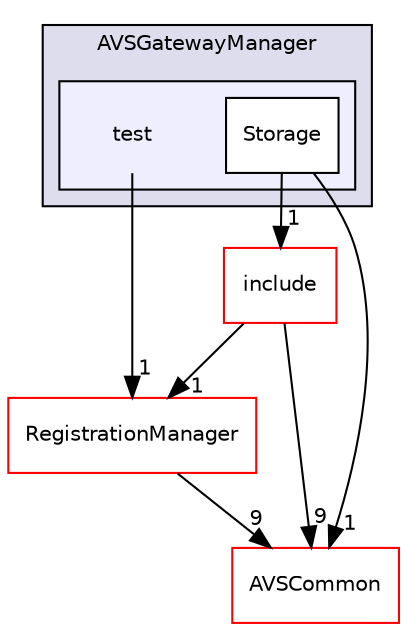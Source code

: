 digraph "/home/ANT.AMAZON.COM/womw/workplace/1.19_release/doxy/avs-device-sdk/AVSGatewayManager/test" {
  compound=true
  node [ fontsize="10", fontname="Helvetica"];
  edge [ labelfontsize="10", labelfontname="Helvetica"];
  subgraph clusterdir_393484519c59ac99088674c9b5ebc5b9 {
    graph [ bgcolor="#ddddee", pencolor="black", label="AVSGatewayManager" fontname="Helvetica", fontsize="10", URL="dir_393484519c59ac99088674c9b5ebc5b9.html"]
  subgraph clusterdir_3452ac387f4a812fbaa78b3d7d3fb653 {
    graph [ bgcolor="#eeeeff", pencolor="black", label="" URL="dir_3452ac387f4a812fbaa78b3d7d3fb653.html"];
    dir_3452ac387f4a812fbaa78b3d7d3fb653 [shape=plaintext label="test"];
    dir_f19d4533b867a1ef1fc916bbd03d7bc3 [shape=box label="Storage" color="black" fillcolor="white" style="filled" URL="dir_f19d4533b867a1ef1fc916bbd03d7bc3.html"];
  }
  }
  dir_93cb2441605e861868ee09096766059d [shape=box label="include" fillcolor="white" style="filled" color="red" URL="dir_93cb2441605e861868ee09096766059d.html"];
  dir_13e65effb2bde530b17b3d5eefcd0266 [shape=box label="AVSCommon" fillcolor="white" style="filled" color="red" URL="dir_13e65effb2bde530b17b3d5eefcd0266.html"];
  dir_b14333b5607b47fe7356eaa790107bd3 [shape=box label="RegistrationManager" fillcolor="white" style="filled" color="red" URL="dir_b14333b5607b47fe7356eaa790107bd3.html"];
  dir_93cb2441605e861868ee09096766059d->dir_13e65effb2bde530b17b3d5eefcd0266 [headlabel="9", labeldistance=1.5 headhref="dir_000140_000017.html"];
  dir_93cb2441605e861868ee09096766059d->dir_b14333b5607b47fe7356eaa790107bd3 [headlabel="1", labeldistance=1.5 headhref="dir_000140_000361.html"];
  dir_b14333b5607b47fe7356eaa790107bd3->dir_13e65effb2bde530b17b3d5eefcd0266 [headlabel="9", labeldistance=1.5 headhref="dir_000361_000017.html"];
  dir_3452ac387f4a812fbaa78b3d7d3fb653->dir_b14333b5607b47fe7356eaa790107bd3 [headlabel="1", labeldistance=1.5 headhref="dir_000145_000361.html"];
  dir_f19d4533b867a1ef1fc916bbd03d7bc3->dir_93cb2441605e861868ee09096766059d [headlabel="1", labeldistance=1.5 headhref="dir_000146_000140.html"];
  dir_f19d4533b867a1ef1fc916bbd03d7bc3->dir_13e65effb2bde530b17b3d5eefcd0266 [headlabel="1", labeldistance=1.5 headhref="dir_000146_000017.html"];
}
